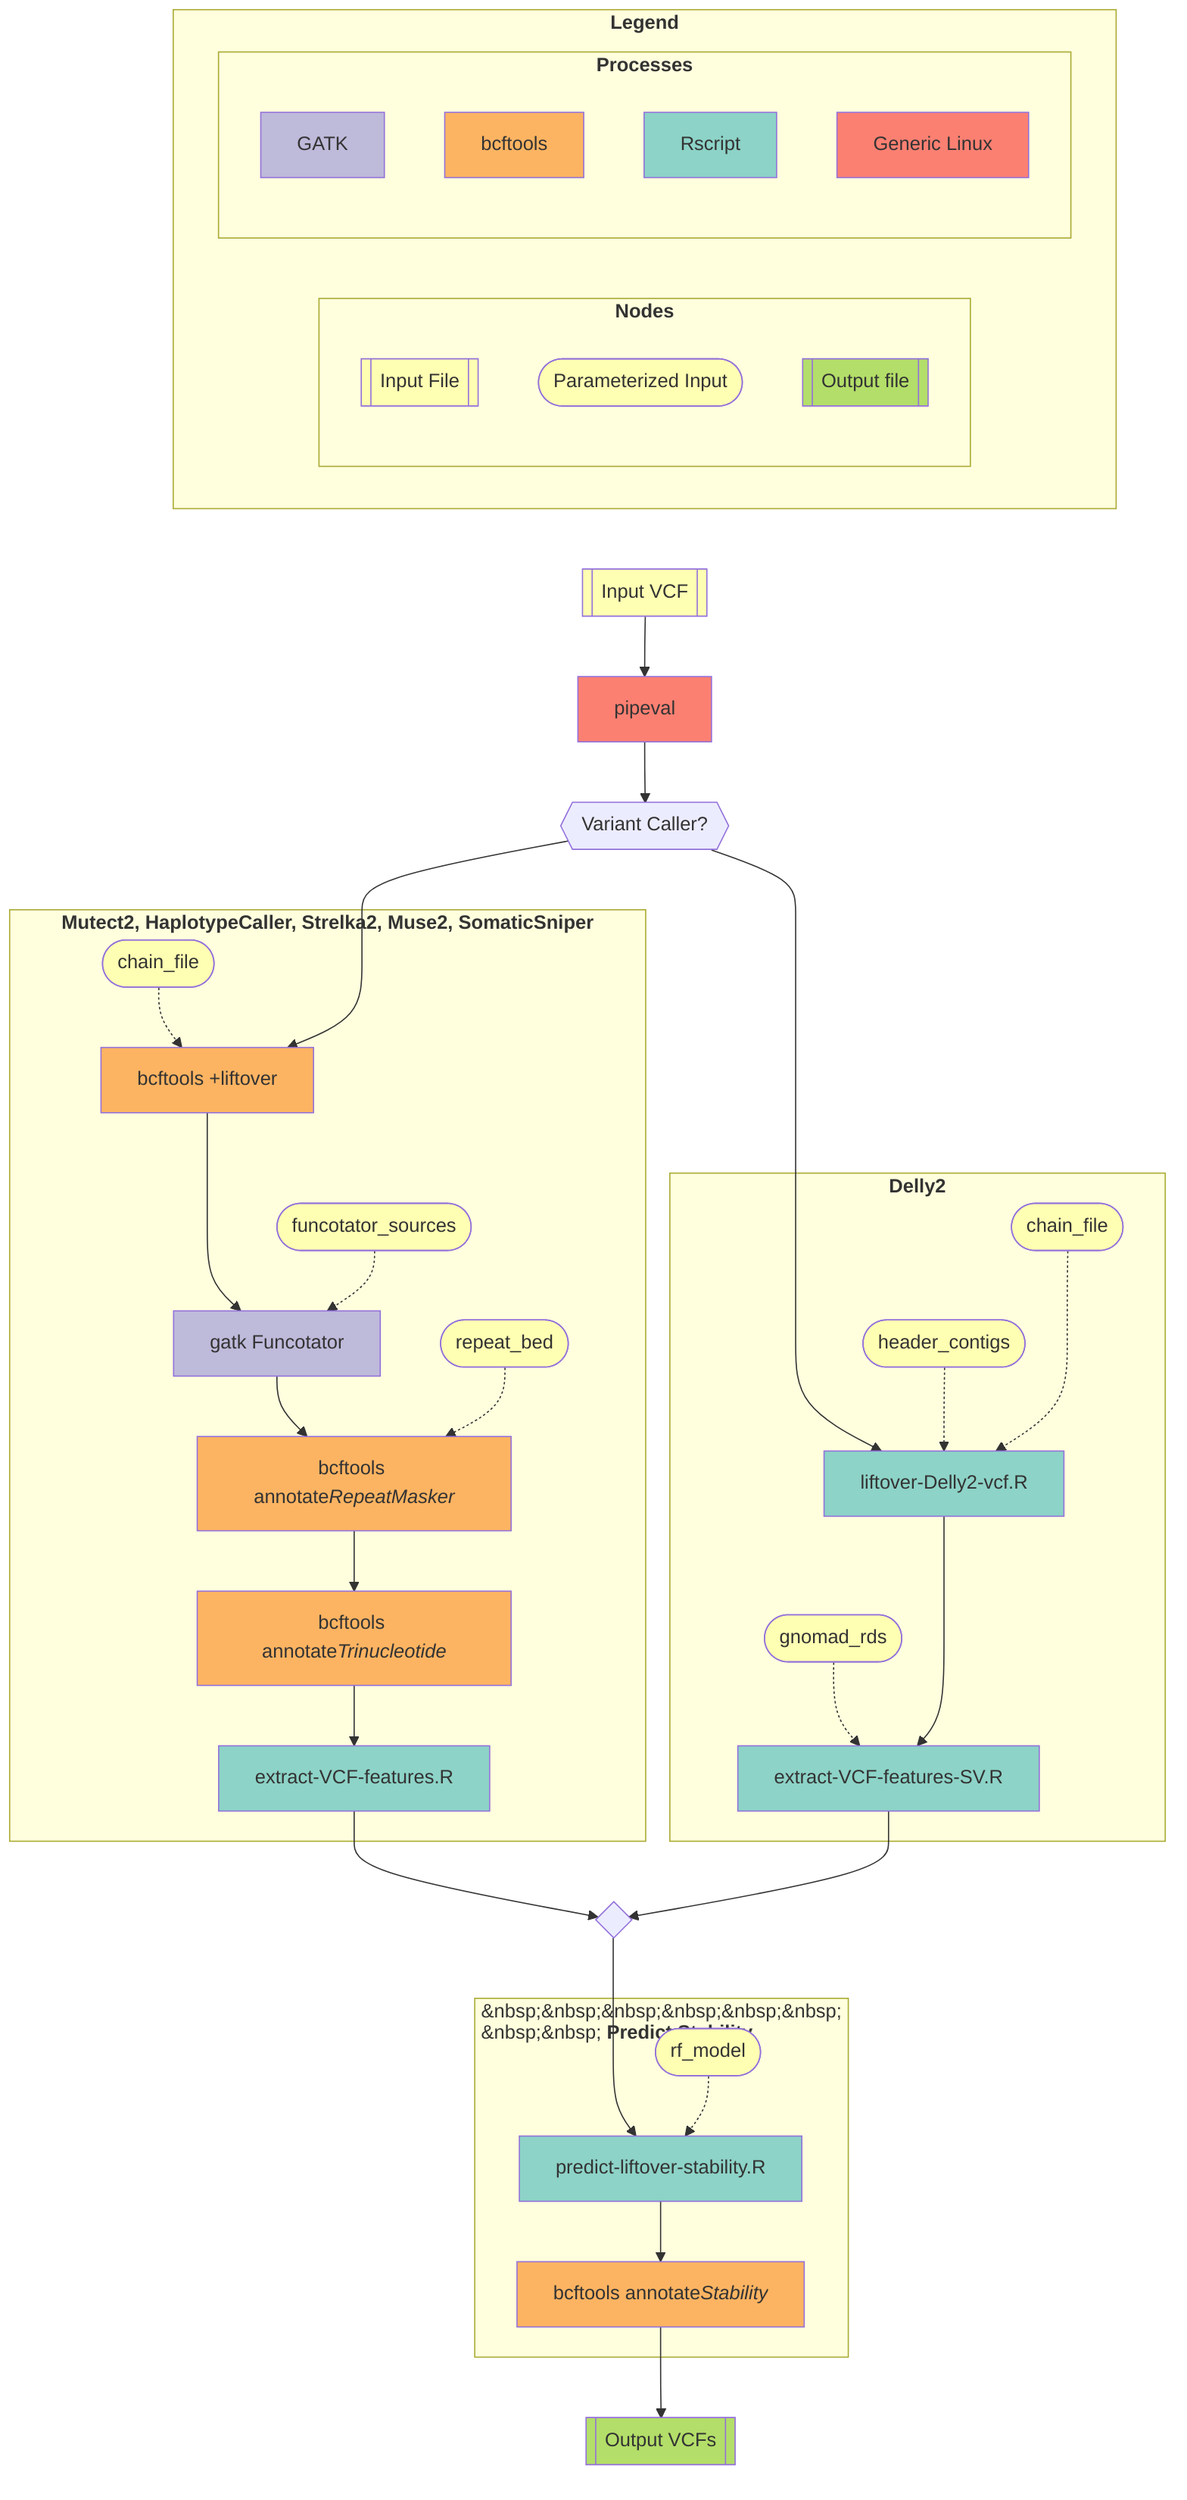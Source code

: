 %%{init: {"flowchart": {"htmlLabels": false}} }%%

flowchart TD

  classDef input fill:#ffffb3
  classDef output fill:#b3de69
  classDef gatk fill:#bebada
  classDef bcftools fill:#fdb462
  classDef R fill:#8dd3c7
  classDef linux fill:#fb8072

  subgraph legend ["`**Legend**`"]
      direction RL
    subgraph nodes ["`**Nodes**`"]
      input[["Input File"]]:::input
      input_node(["Parameterized Input"]):::input
      output[["Output file"]]:::output
    end

    subgraph processes ["`**Processes**`"]
      gatk_docker[GATK]:::gatk
      bcftools_docker[bcftools]:::bcftools
      r_docker[Rscript]:::R
      linux_docker[Generic Linux]:::linux
    end
  end

  legend
  ~~~ input_vcf[["Input VCF"]]:::input
  --> pipeval:::linux
  --> sv_vs_snv{{Variant Caller?}}

  sv_vs_snv ------> r_liftover
  header_contigs .-> r_liftover
  chain_file2 ..-> r_liftover
  gnomad_rds .-> r_extract_sv

  subgraph SV ["`**Delly2**`"]
    %% Other input files
    header_contigs([header_contigs]):::input
    chain_file2([chain_file]):::input
    gnomad_rds([gnomad_rds]):::input

    r_liftover[liftover-Delly2-vcf.R]:::R
    ---> r_extract_sv[extract-VCF-features-SV.R]:::R

  end

  chain_file .-> bcftools_liftover
  sv_vs_snv --> bcftools_liftover

  subgraph SNV ["`**Mutect2, HaplotypeCaller, Strelka2, Muse2, SomaticSniper**`"]
    funcotator_sources([funcotator_sources]):::input
    chain_file([chain_file]):::input
    repeat_bed([repeat_bed]):::input

    bcftools_liftover[bcftools +liftover]:::bcftools
    ---> gatk_func[gatk Funcotator]:::gatk
    --> bcftools_annotate["`bcftools annotate*RepeatMasker*`"]:::bcftools
    --> bcftools_annotate2["`bcftools annotate*Trinucleotide*`"]:::bcftools
    --> r_extract_snv[extract-VCF-features.R]:::R
  end

  funcotator_sources .-> gatk_func
  repeat_bed .-> bcftools_annotate

  joinpaths{ }
  r_extract_snv --> joinpaths
  r_extract_sv --> joinpaths
  joinpaths ---> r_predict_stability

  subgraph Predict Stability ["`&nbsp;&nbsp;&nbsp;&nbsp;&nbsp;&nbsp;&nbsp;&nbsp;**Predict Stability**`"]
    r_predict_stability[predict-liftover-stability.R]:::R
    --> bcftools_annotate3["`bcftools annotate*Stability*`"]:::bcftools

    rf_model([rf_model]):::input .-> r_predict_stability
  end

  bcftools_annotate3 --> output_vcfs[["Output VCFs"]]:::output